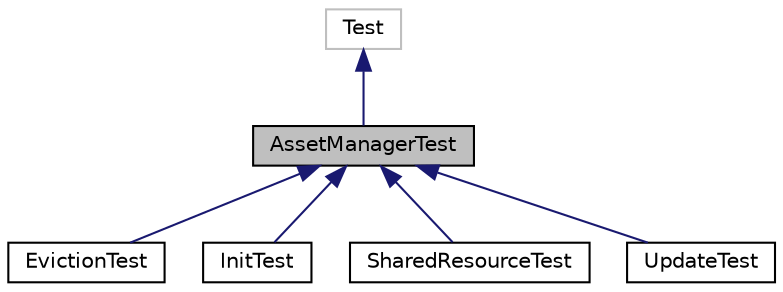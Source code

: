 digraph "AssetManagerTest"
{
  edge [fontname="Helvetica",fontsize="10",labelfontname="Helvetica",labelfontsize="10"];
  node [fontname="Helvetica",fontsize="10",shape=record];
  Node0 [label="AssetManagerTest",height=0.2,width=0.4,color="black", fillcolor="grey75", style="filled", fontcolor="black"];
  Node1 -> Node0 [dir="back",color="midnightblue",fontsize="10",style="solid",fontname="Helvetica"];
  Node1 [label="Test",height=0.2,width=0.4,color="grey75", fillcolor="white", style="filled"];
  Node0 -> Node2 [dir="back",color="midnightblue",fontsize="10",style="solid",fontname="Helvetica"];
  Node2 [label="EvictionTest",height=0.2,width=0.4,color="black", fillcolor="white", style="filled",URL="$class_eviction_test.html"];
  Node0 -> Node3 [dir="back",color="midnightblue",fontsize="10",style="solid",fontname="Helvetica"];
  Node3 [label="InitTest",height=0.2,width=0.4,color="black", fillcolor="white", style="filled",URL="$class_init_test.html"];
  Node0 -> Node4 [dir="back",color="midnightblue",fontsize="10",style="solid",fontname="Helvetica"];
  Node4 [label="SharedResourceTest",height=0.2,width=0.4,color="black", fillcolor="white", style="filled",URL="$class_shared_resource_test.html"];
  Node0 -> Node5 [dir="back",color="midnightblue",fontsize="10",style="solid",fontname="Helvetica"];
  Node5 [label="UpdateTest",height=0.2,width=0.4,color="black", fillcolor="white", style="filled",URL="$class_update_test.html"];
}
